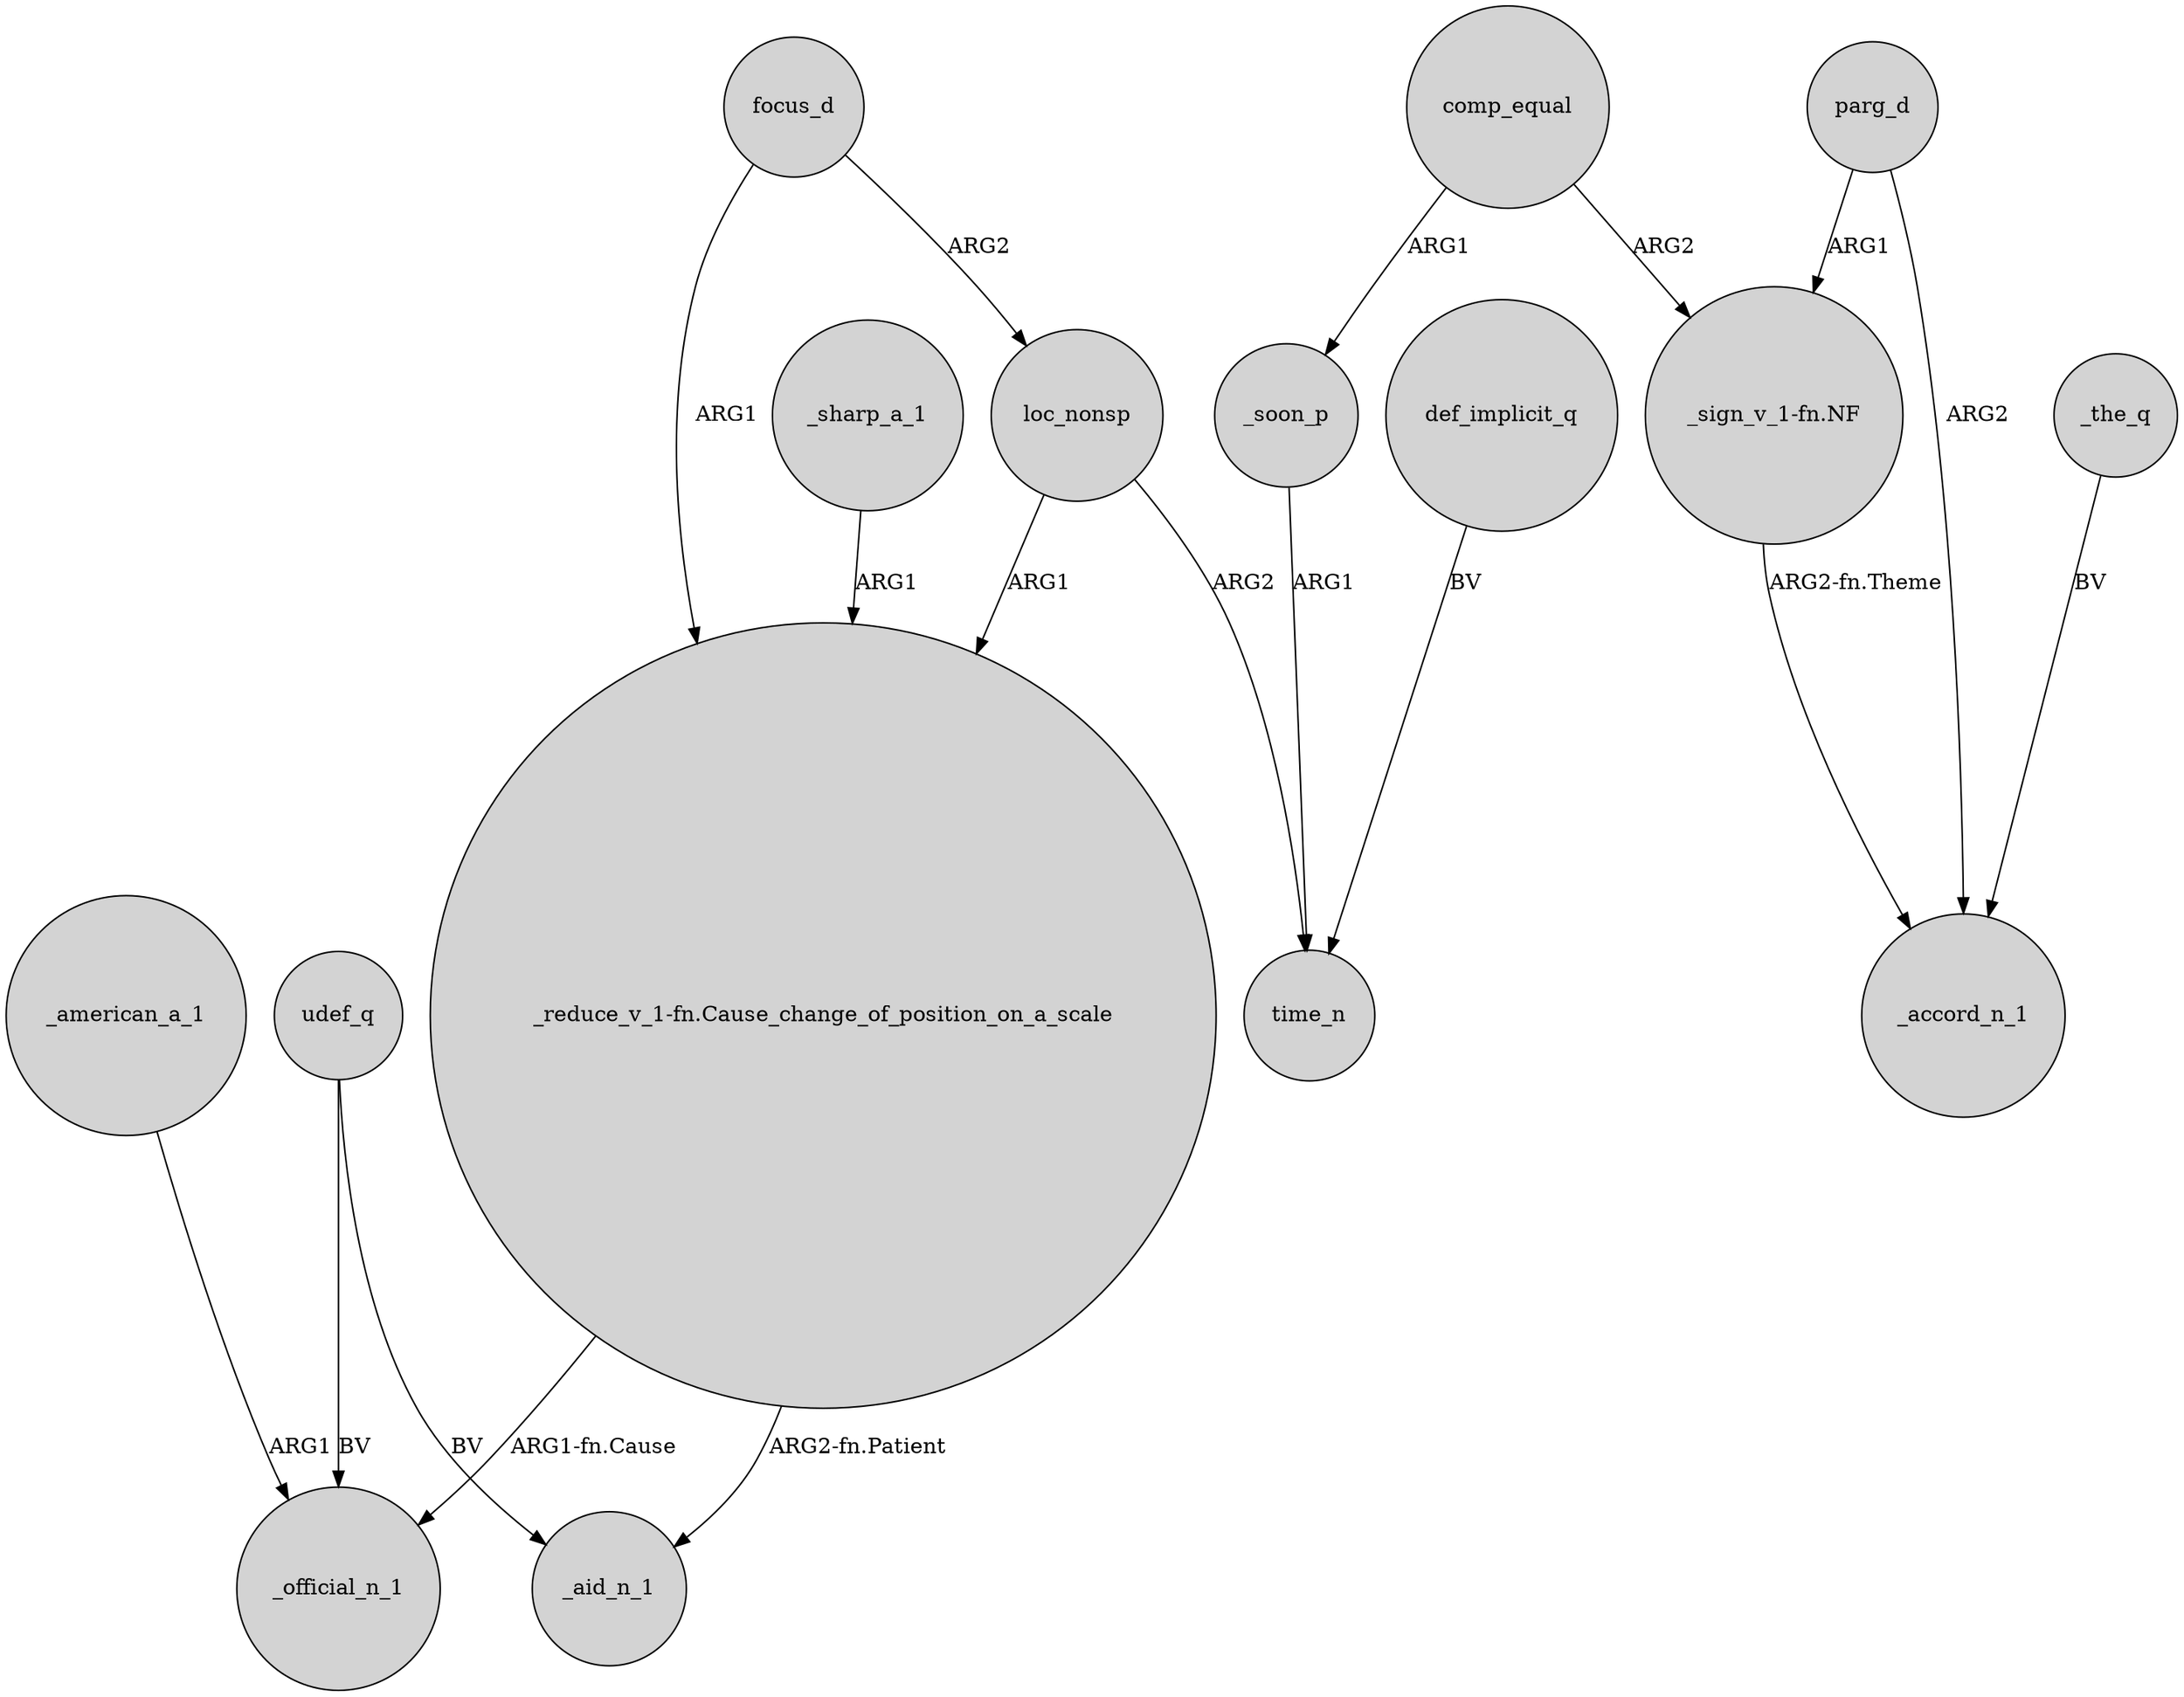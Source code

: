 digraph {
	node [shape=circle style=filled]
	"_reduce_v_1-fn.Cause_change_of_position_on_a_scale" -> _official_n_1 [label="ARG1-fn.Cause"]
	focus_d -> loc_nonsp [label=ARG2]
	_sharp_a_1 -> "_reduce_v_1-fn.Cause_change_of_position_on_a_scale" [label=ARG1]
	udef_q -> _aid_n_1 [label=BV]
	_soon_p -> time_n [label=ARG1]
	parg_d -> "_sign_v_1-fn.NF" [label=ARG1]
	udef_q -> _official_n_1 [label=BV]
	parg_d -> _accord_n_1 [label=ARG2]
	loc_nonsp -> "_reduce_v_1-fn.Cause_change_of_position_on_a_scale" [label=ARG1]
	_the_q -> _accord_n_1 [label=BV]
	_american_a_1 -> _official_n_1 [label=ARG1]
	focus_d -> "_reduce_v_1-fn.Cause_change_of_position_on_a_scale" [label=ARG1]
	loc_nonsp -> time_n [label=ARG2]
	"_reduce_v_1-fn.Cause_change_of_position_on_a_scale" -> _aid_n_1 [label="ARG2-fn.Patient"]
	comp_equal -> _soon_p [label=ARG1]
	comp_equal -> "_sign_v_1-fn.NF" [label=ARG2]
	def_implicit_q -> time_n [label=BV]
	"_sign_v_1-fn.NF" -> _accord_n_1 [label="ARG2-fn.Theme"]
}
